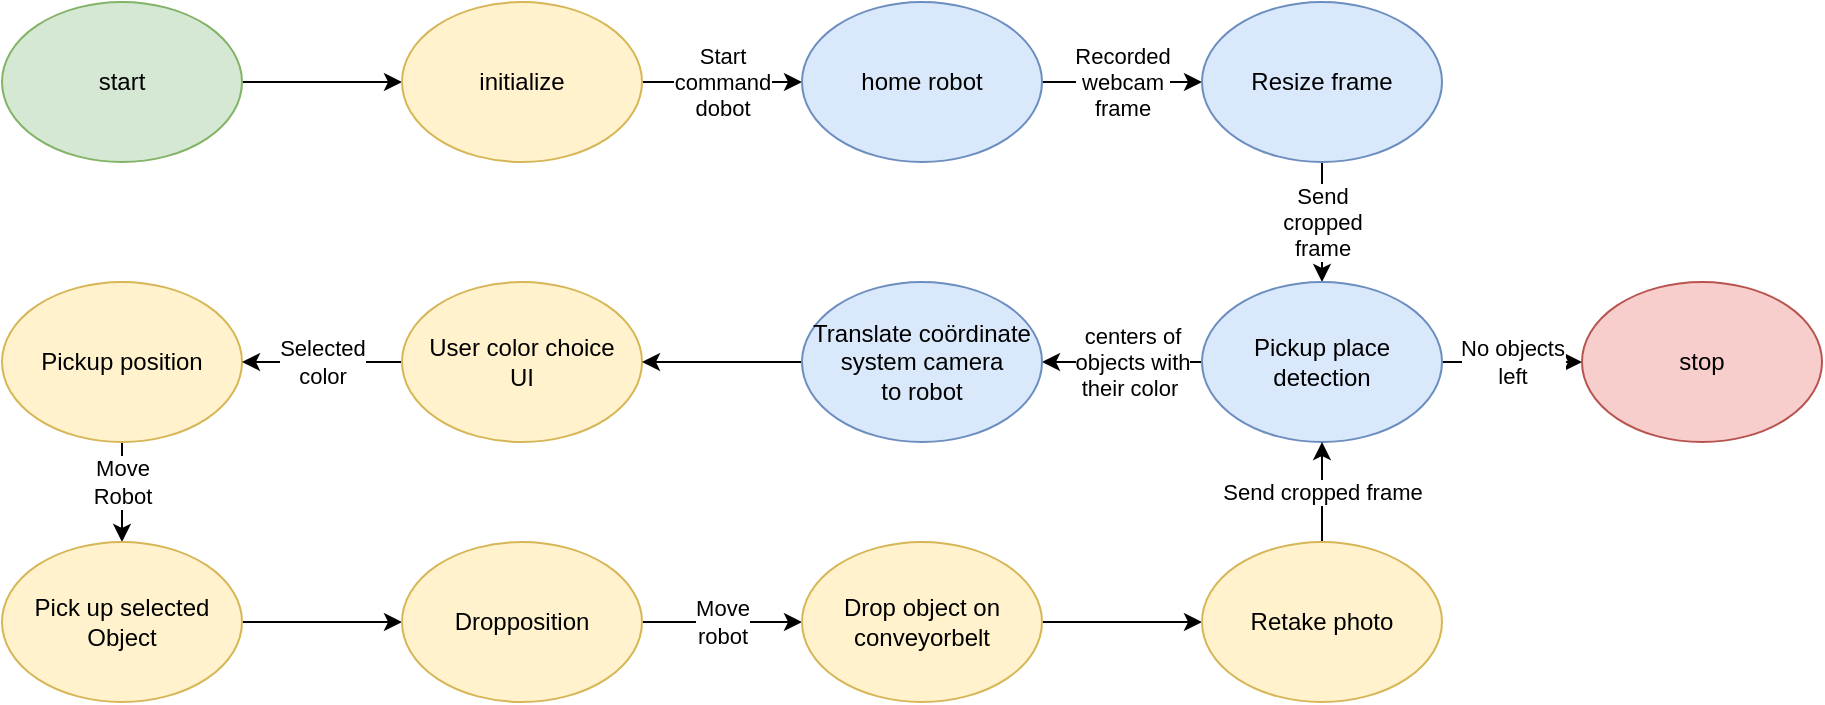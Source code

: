 <mxfile version="20.3.0" type="device"><diagram id="QGZ9qkBQXiq8oFRHzcYZ" name="Page-1"><mxGraphModel dx="1134" dy="1892" grid="1" gridSize="10" guides="1" tooltips="1" connect="1" arrows="1" fold="1" page="1" pageScale="1" pageWidth="850" pageHeight="1100" math="0" shadow="0"><root><mxCell id="0"/><mxCell id="1" parent="0"/><mxCell id="0_eWioc6T5q3ZGRQfqgk-1" value="" style="edgeStyle=orthogonalEdgeStyle;rounded=0;orthogonalLoop=1;jettySize=auto;html=1;" edge="1" parent="1" source="jYfBmYPGDB_5rIrDpXSR-2" target="jYfBmYPGDB_5rIrDpXSR-15"><mxGeometry relative="1" as="geometry"/></mxCell><mxCell id="jYfBmYPGDB_5rIrDpXSR-2" value="start" style="ellipse;whiteSpace=wrap;html=1;fillColor=#d5e8d4;strokeColor=#82b366;" parent="1" vertex="1"><mxGeometry x="90" y="-20" width="120" height="80" as="geometry"/></mxCell><mxCell id="0_eWioc6T5q3ZGRQfqgk-5" value="Move&lt;br&gt;Robot" style="edgeStyle=orthogonalEdgeStyle;rounded=0;orthogonalLoop=1;jettySize=auto;html=1;" edge="1" parent="1" source="jYfBmYPGDB_5rIrDpXSR-9" target="jYfBmYPGDB_5rIrDpXSR-12"><mxGeometry x="-0.2" relative="1" as="geometry"><mxPoint as="offset"/></mxGeometry></mxCell><mxCell id="jYfBmYPGDB_5rIrDpXSR-9" value="Pickup position" style="ellipse;whiteSpace=wrap;html=1;fillColor=#fff2cc;strokeColor=#d6b656;" parent="1" vertex="1"><mxGeometry x="90" y="120" width="120" height="80" as="geometry"/></mxCell><mxCell id="0_eWioc6T5q3ZGRQfqgk-6" value="" style="edgeStyle=orthogonalEdgeStyle;rounded=0;orthogonalLoop=1;jettySize=auto;html=1;" edge="1" parent="1" source="jYfBmYPGDB_5rIrDpXSR-12" target="jYfBmYPGDB_5rIrDpXSR-13"><mxGeometry relative="1" as="geometry"/></mxCell><mxCell id="jYfBmYPGDB_5rIrDpXSR-12" value="Pick up selected&lt;br&gt;Object" style="ellipse;whiteSpace=wrap;html=1;fillColor=#fff2cc;strokeColor=#d6b656;" parent="1" vertex="1"><mxGeometry x="90" y="250" width="120" height="80" as="geometry"/></mxCell><mxCell id="0_eWioc6T5q3ZGRQfqgk-9" value="Move&lt;br&gt;robot" style="edgeStyle=orthogonalEdgeStyle;rounded=0;orthogonalLoop=1;jettySize=auto;html=1;" edge="1" parent="1" source="jYfBmYPGDB_5rIrDpXSR-13" target="jYfBmYPGDB_5rIrDpXSR-14"><mxGeometry relative="1" as="geometry"/></mxCell><mxCell id="jYfBmYPGDB_5rIrDpXSR-13" value="Dropposition" style="ellipse;whiteSpace=wrap;html=1;fillColor=#fff2cc;strokeColor=#d6b656;" parent="1" vertex="1"><mxGeometry x="290" y="250" width="120" height="80" as="geometry"/></mxCell><mxCell id="0_eWioc6T5q3ZGRQfqgk-12" value="" style="edgeStyle=orthogonalEdgeStyle;rounded=0;orthogonalLoop=1;jettySize=auto;html=1;" edge="1" parent="1" source="jYfBmYPGDB_5rIrDpXSR-14" target="0_eWioc6T5q3ZGRQfqgk-11"><mxGeometry relative="1" as="geometry"/></mxCell><mxCell id="jYfBmYPGDB_5rIrDpXSR-14" value="Drop object on&lt;br&gt;conveyorbelt" style="ellipse;whiteSpace=wrap;html=1;fillColor=#fff2cc;strokeColor=#d6b656;" parent="1" vertex="1"><mxGeometry x="490" y="250" width="120" height="80" as="geometry"/></mxCell><mxCell id="jYfBmYPGDB_5rIrDpXSR-28" value="Start&lt;br&gt;command&lt;br&gt;dobot" style="edgeStyle=orthogonalEdgeStyle;rounded=0;orthogonalLoop=1;jettySize=auto;html=1;" parent="1" source="jYfBmYPGDB_5rIrDpXSR-15" target="jYfBmYPGDB_5rIrDpXSR-27" edge="1"><mxGeometry relative="1" as="geometry"/></mxCell><mxCell id="jYfBmYPGDB_5rIrDpXSR-15" value="initialize" style="ellipse;whiteSpace=wrap;html=1;fillColor=#fff2cc;strokeColor=#d6b656;" parent="1" vertex="1"><mxGeometry x="290" y="-20" width="120" height="80" as="geometry"/></mxCell><mxCell id="0_eWioc6T5q3ZGRQfqgk-3" value="Recorded&lt;br&gt;webcam&lt;br&gt;frame" style="edgeStyle=orthogonalEdgeStyle;rounded=0;orthogonalLoop=1;jettySize=auto;html=1;" edge="1" parent="1" source="jYfBmYPGDB_5rIrDpXSR-27" target="jYfBmYPGDB_5rIrDpXSR-29"><mxGeometry relative="1" as="geometry"/></mxCell><mxCell id="jYfBmYPGDB_5rIrDpXSR-27" value="home robot" style="ellipse;whiteSpace=wrap;html=1;fillColor=#dae8fc;strokeColor=#6c8ebf;" parent="1" vertex="1"><mxGeometry x="490" y="-20" width="120" height="80" as="geometry"/></mxCell><mxCell id="0_eWioc6T5q3ZGRQfqgk-4" value="Send&lt;br&gt;cropped&lt;br&gt;frame" style="edgeStyle=orthogonalEdgeStyle;rounded=0;orthogonalLoop=1;jettySize=auto;html=1;" edge="1" parent="1" source="jYfBmYPGDB_5rIrDpXSR-29" target="jYfBmYPGDB_5rIrDpXSR-31"><mxGeometry relative="1" as="geometry"/></mxCell><mxCell id="jYfBmYPGDB_5rIrDpXSR-29" value="Resize frame" style="ellipse;whiteSpace=wrap;html=1;fillColor=#dae8fc;strokeColor=#6c8ebf;" parent="1" vertex="1"><mxGeometry x="690" y="-20" width="120" height="80" as="geometry"/></mxCell><mxCell id="jYfBmYPGDB_5rIrDpXSR-77" value="" style="edgeStyle=orthogonalEdgeStyle;rounded=0;orthogonalLoop=1;jettySize=auto;html=1;entryX=1;entryY=0.5;entryDx=0;entryDy=0;" parent="1" source="jYfBmYPGDB_5rIrDpXSR-31" target="0_eWioc6T5q3ZGRQfqgk-7" edge="1"><mxGeometry relative="1" as="geometry"><mxPoint x="190" y="150" as="targetPoint"/></mxGeometry></mxCell><mxCell id="jYfBmYPGDB_5rIrDpXSR-82" value="centers of&lt;br&gt;objects with&lt;br&gt;their color&amp;nbsp;" style="edgeLabel;html=1;align=center;verticalAlign=middle;resizable=0;points=[];" parent="jYfBmYPGDB_5rIrDpXSR-77" vertex="1" connectable="0"><mxGeometry x="-0.32" y="-1" relative="1" as="geometry"><mxPoint x="-8" y="1" as="offset"/></mxGeometry></mxCell><mxCell id="0_eWioc6T5q3ZGRQfqgk-14" value="No objects&lt;br&gt;left" style="edgeStyle=orthogonalEdgeStyle;rounded=0;orthogonalLoop=1;jettySize=auto;html=1;" edge="1" parent="1" source="jYfBmYPGDB_5rIrDpXSR-31" target="jYfBmYPGDB_5rIrDpXSR-62"><mxGeometry relative="1" as="geometry"/></mxCell><mxCell id="jYfBmYPGDB_5rIrDpXSR-31" value="Pickup place&lt;br&gt;detection" style="ellipse;whiteSpace=wrap;html=1;fillColor=#dae8fc;strokeColor=#6c8ebf;" parent="1" vertex="1"><mxGeometry x="690" y="120" width="120" height="80" as="geometry"/></mxCell><mxCell id="jYfBmYPGDB_5rIrDpXSR-75" value="Selected&lt;br&gt;color" style="edgeStyle=orthogonalEdgeStyle;rounded=0;orthogonalLoop=1;jettySize=auto;html=1;" parent="1" source="jYfBmYPGDB_5rIrDpXSR-35" target="jYfBmYPGDB_5rIrDpXSR-9" edge="1"><mxGeometry relative="1" as="geometry"/></mxCell><mxCell id="jYfBmYPGDB_5rIrDpXSR-35" value="User color choice&lt;br&gt;UI" style="ellipse;whiteSpace=wrap;html=1;fillColor=#fff2cc;strokeColor=#d6b656;" parent="1" vertex="1"><mxGeometry x="290" y="120" width="120" height="80" as="geometry"/></mxCell><mxCell id="jYfBmYPGDB_5rIrDpXSR-62" value="stop" style="ellipse;whiteSpace=wrap;html=1;fillColor=#f8cecc;strokeColor=#b85450;" parent="1" vertex="1"><mxGeometry x="880" y="120" width="120" height="80" as="geometry"/></mxCell><mxCell id="0_eWioc6T5q3ZGRQfqgk-8" value="" style="edgeStyle=orthogonalEdgeStyle;rounded=0;orthogonalLoop=1;jettySize=auto;html=1;" edge="1" parent="1" source="0_eWioc6T5q3ZGRQfqgk-7" target="jYfBmYPGDB_5rIrDpXSR-35"><mxGeometry relative="1" as="geometry"/></mxCell><mxCell id="0_eWioc6T5q3ZGRQfqgk-7" value="Translate coördinate&lt;br&gt;system camera&lt;br&gt;to robot" style="ellipse;whiteSpace=wrap;html=1;fillColor=#dae8fc;strokeColor=#6c8ebf;" vertex="1" parent="1"><mxGeometry x="490" y="120" width="120" height="80" as="geometry"/></mxCell><mxCell id="0_eWioc6T5q3ZGRQfqgk-13" value="Send cropped frame" style="edgeStyle=orthogonalEdgeStyle;rounded=0;orthogonalLoop=1;jettySize=auto;html=1;" edge="1" parent="1" source="0_eWioc6T5q3ZGRQfqgk-11" target="jYfBmYPGDB_5rIrDpXSR-31"><mxGeometry relative="1" as="geometry"/></mxCell><mxCell id="0_eWioc6T5q3ZGRQfqgk-11" value="Retake photo" style="ellipse;whiteSpace=wrap;html=1;fillColor=#fff2cc;strokeColor=#d6b656;" vertex="1" parent="1"><mxGeometry x="690" y="250" width="120" height="80" as="geometry"/></mxCell></root></mxGraphModel></diagram></mxfile>